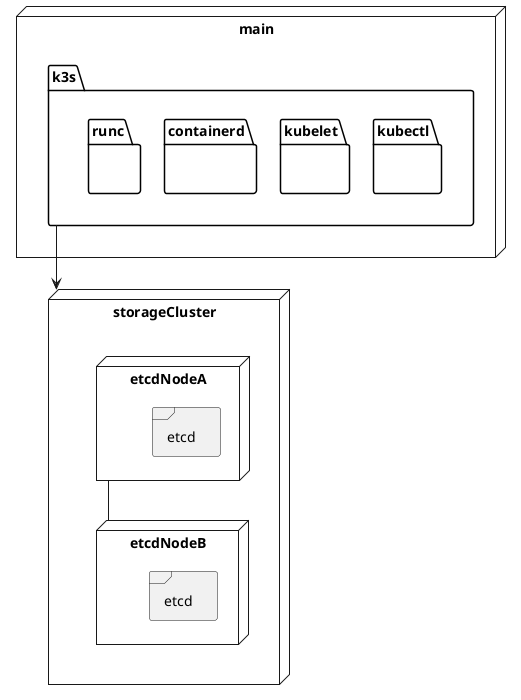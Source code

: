 @startuml
node main {
    package k3s {
        package kubectl {
            label " "
        }
        package kubelet {
            label "  "
        }
        package containerd {
            label "   "
        }
        package runc {
            label "     "
        }
    }
}

node storageCluster {
    node etcdNodeA {
        frame etcda as "etcd"
    }
    node etcdNodeB {
        frame etcdb as "etcd"
    }

    etcdNodeA -- etcdNodeB
}

k3s --> storageCluster
@endulm